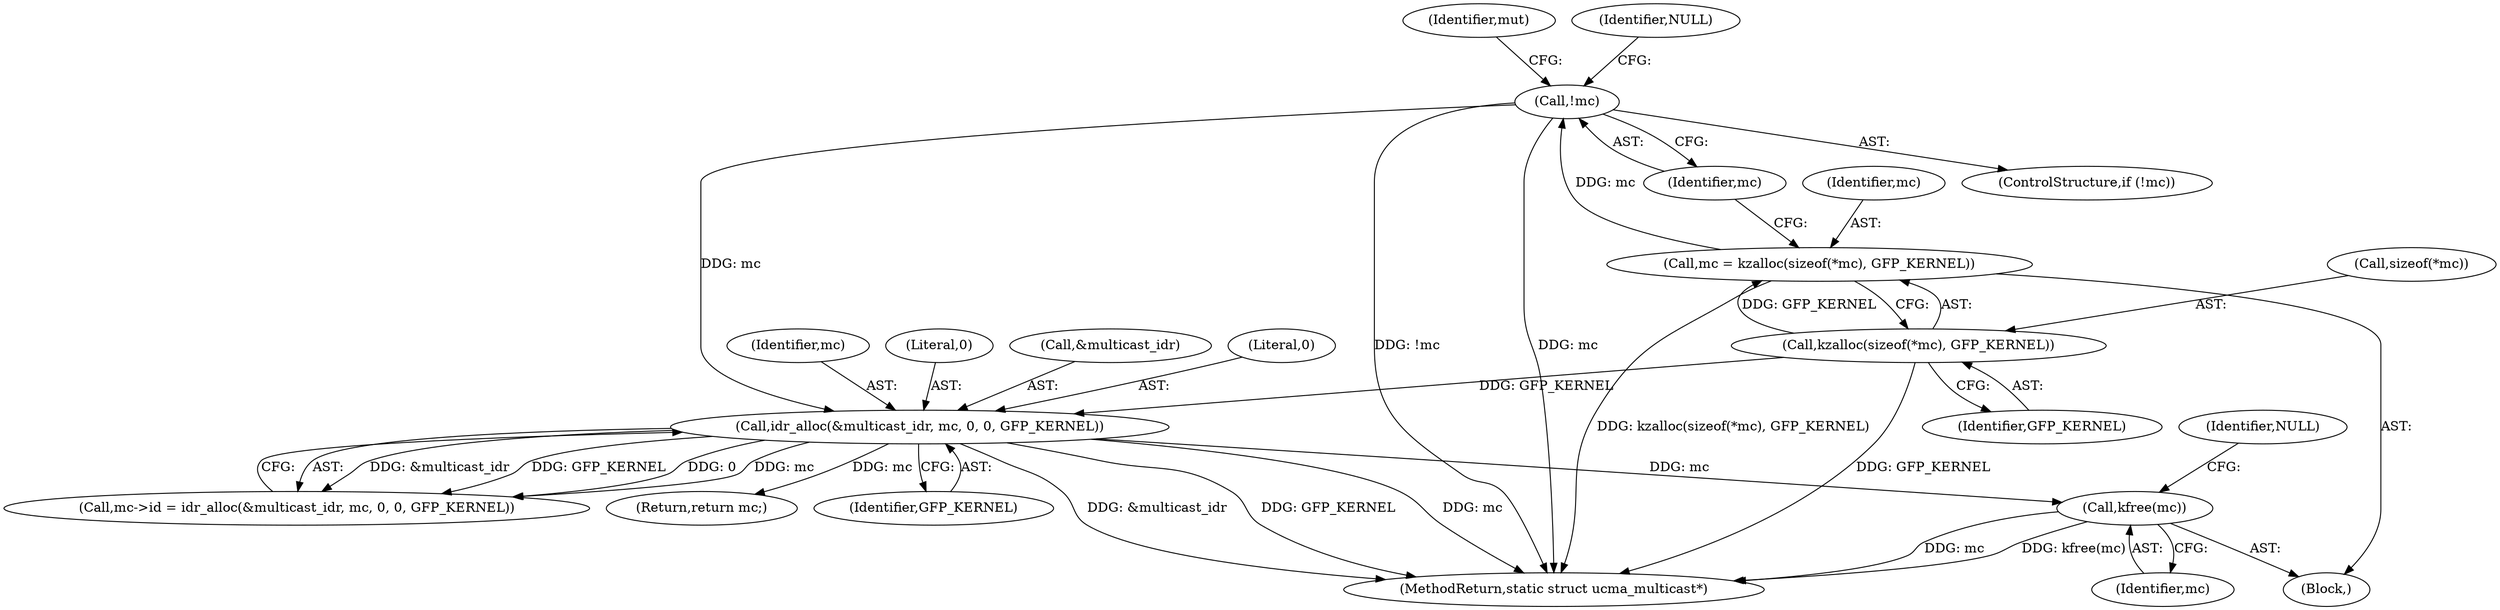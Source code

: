 digraph "1_linux_cb2595c1393b4a5211534e6f0a0fbad369e21ad8@API" {
"1000157" [label="(Call,kfree(mc))"];
"1000123" [label="(Call,idr_alloc(&multicast_idr, mc, 0, 0, GFP_KERNEL))"];
"1000112" [label="(Call,!mc)"];
"1000104" [label="(Call,mc = kzalloc(sizeof(*mc), GFP_KERNEL))"];
"1000106" [label="(Call,kzalloc(sizeof(*mc), GFP_KERNEL))"];
"1000126" [label="(Identifier,mc)"];
"1000118" [label="(Identifier,mut)"];
"1000119" [label="(Call,mc->id = idr_alloc(&multicast_idr, mc, 0, 0, GFP_KERNEL))"];
"1000127" [label="(Literal,0)"];
"1000115" [label="(Identifier,NULL)"];
"1000161" [label="(MethodReturn,static struct ucma_multicast*)"];
"1000123" [label="(Call,idr_alloc(&multicast_idr, mc, 0, 0, GFP_KERNEL))"];
"1000113" [label="(Identifier,mc)"];
"1000110" [label="(Identifier,GFP_KERNEL)"];
"1000160" [label="(Identifier,NULL)"];
"1000124" [label="(Call,&multicast_idr)"];
"1000154" [label="(Return,return mc;)"];
"1000107" [label="(Call,sizeof(*mc))"];
"1000105" [label="(Identifier,mc)"];
"1000104" [label="(Call,mc = kzalloc(sizeof(*mc), GFP_KERNEL))"];
"1000111" [label="(ControlStructure,if (!mc))"];
"1000106" [label="(Call,kzalloc(sizeof(*mc), GFP_KERNEL))"];
"1000158" [label="(Identifier,mc)"];
"1000102" [label="(Block,)"];
"1000129" [label="(Identifier,GFP_KERNEL)"];
"1000112" [label="(Call,!mc)"];
"1000157" [label="(Call,kfree(mc))"];
"1000128" [label="(Literal,0)"];
"1000157" -> "1000102"  [label="AST: "];
"1000157" -> "1000158"  [label="CFG: "];
"1000158" -> "1000157"  [label="AST: "];
"1000160" -> "1000157"  [label="CFG: "];
"1000157" -> "1000161"  [label="DDG: kfree(mc)"];
"1000157" -> "1000161"  [label="DDG: mc"];
"1000123" -> "1000157"  [label="DDG: mc"];
"1000123" -> "1000119"  [label="AST: "];
"1000123" -> "1000129"  [label="CFG: "];
"1000124" -> "1000123"  [label="AST: "];
"1000126" -> "1000123"  [label="AST: "];
"1000127" -> "1000123"  [label="AST: "];
"1000128" -> "1000123"  [label="AST: "];
"1000129" -> "1000123"  [label="AST: "];
"1000119" -> "1000123"  [label="CFG: "];
"1000123" -> "1000161"  [label="DDG: mc"];
"1000123" -> "1000161"  [label="DDG: GFP_KERNEL"];
"1000123" -> "1000161"  [label="DDG: &multicast_idr"];
"1000123" -> "1000119"  [label="DDG: &multicast_idr"];
"1000123" -> "1000119"  [label="DDG: GFP_KERNEL"];
"1000123" -> "1000119"  [label="DDG: 0"];
"1000123" -> "1000119"  [label="DDG: mc"];
"1000112" -> "1000123"  [label="DDG: mc"];
"1000106" -> "1000123"  [label="DDG: GFP_KERNEL"];
"1000123" -> "1000154"  [label="DDG: mc"];
"1000112" -> "1000111"  [label="AST: "];
"1000112" -> "1000113"  [label="CFG: "];
"1000113" -> "1000112"  [label="AST: "];
"1000115" -> "1000112"  [label="CFG: "];
"1000118" -> "1000112"  [label="CFG: "];
"1000112" -> "1000161"  [label="DDG: !mc"];
"1000112" -> "1000161"  [label="DDG: mc"];
"1000104" -> "1000112"  [label="DDG: mc"];
"1000104" -> "1000102"  [label="AST: "];
"1000104" -> "1000106"  [label="CFG: "];
"1000105" -> "1000104"  [label="AST: "];
"1000106" -> "1000104"  [label="AST: "];
"1000113" -> "1000104"  [label="CFG: "];
"1000104" -> "1000161"  [label="DDG: kzalloc(sizeof(*mc), GFP_KERNEL)"];
"1000106" -> "1000104"  [label="DDG: GFP_KERNEL"];
"1000106" -> "1000110"  [label="CFG: "];
"1000107" -> "1000106"  [label="AST: "];
"1000110" -> "1000106"  [label="AST: "];
"1000106" -> "1000161"  [label="DDG: GFP_KERNEL"];
}

